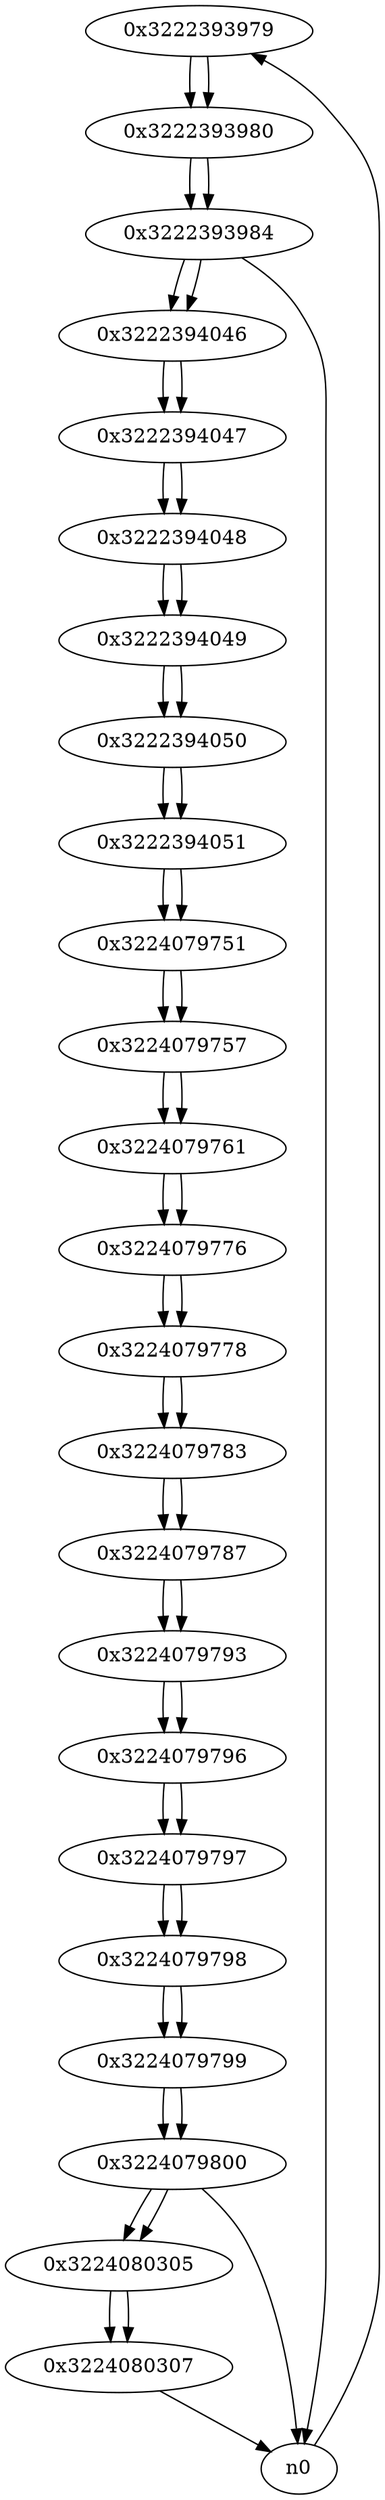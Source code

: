 digraph G{
/* nodes */
  n1 [label="0x3222393979"]
  n2 [label="0x3222393980"]
  n3 [label="0x3222393984"]
  n4 [label="0x3222394046"]
  n5 [label="0x3222394047"]
  n6 [label="0x3222394048"]
  n7 [label="0x3222394049"]
  n8 [label="0x3222394050"]
  n9 [label="0x3222394051"]
  n10 [label="0x3224079751"]
  n11 [label="0x3224079757"]
  n12 [label="0x3224079761"]
  n13 [label="0x3224079776"]
  n14 [label="0x3224079778"]
  n15 [label="0x3224079783"]
  n16 [label="0x3224079787"]
  n17 [label="0x3224079793"]
  n18 [label="0x3224079796"]
  n19 [label="0x3224079797"]
  n20 [label="0x3224079798"]
  n21 [label="0x3224079799"]
  n22 [label="0x3224079800"]
  n23 [label="0x3224080305"]
  n24 [label="0x3224080307"]
/* edges */
n1 -> n2;
n0 -> n1;
n2 -> n3;
n1 -> n2;
n3 -> n4;
n3 -> n0;
n2 -> n3;
n4 -> n5;
n3 -> n4;
n5 -> n6;
n4 -> n5;
n6 -> n7;
n5 -> n6;
n7 -> n8;
n6 -> n7;
n8 -> n9;
n7 -> n8;
n9 -> n10;
n8 -> n9;
n10 -> n11;
n9 -> n10;
n11 -> n12;
n10 -> n11;
n12 -> n13;
n11 -> n12;
n13 -> n14;
n12 -> n13;
n14 -> n15;
n13 -> n14;
n15 -> n16;
n14 -> n15;
n16 -> n17;
n15 -> n16;
n17 -> n18;
n16 -> n17;
n18 -> n19;
n17 -> n18;
n19 -> n20;
n18 -> n19;
n20 -> n21;
n19 -> n20;
n21 -> n22;
n20 -> n21;
n22 -> n23;
n22 -> n0;
n21 -> n22;
n23 -> n24;
n22 -> n23;
n24 -> n0;
n23 -> n24;
}
